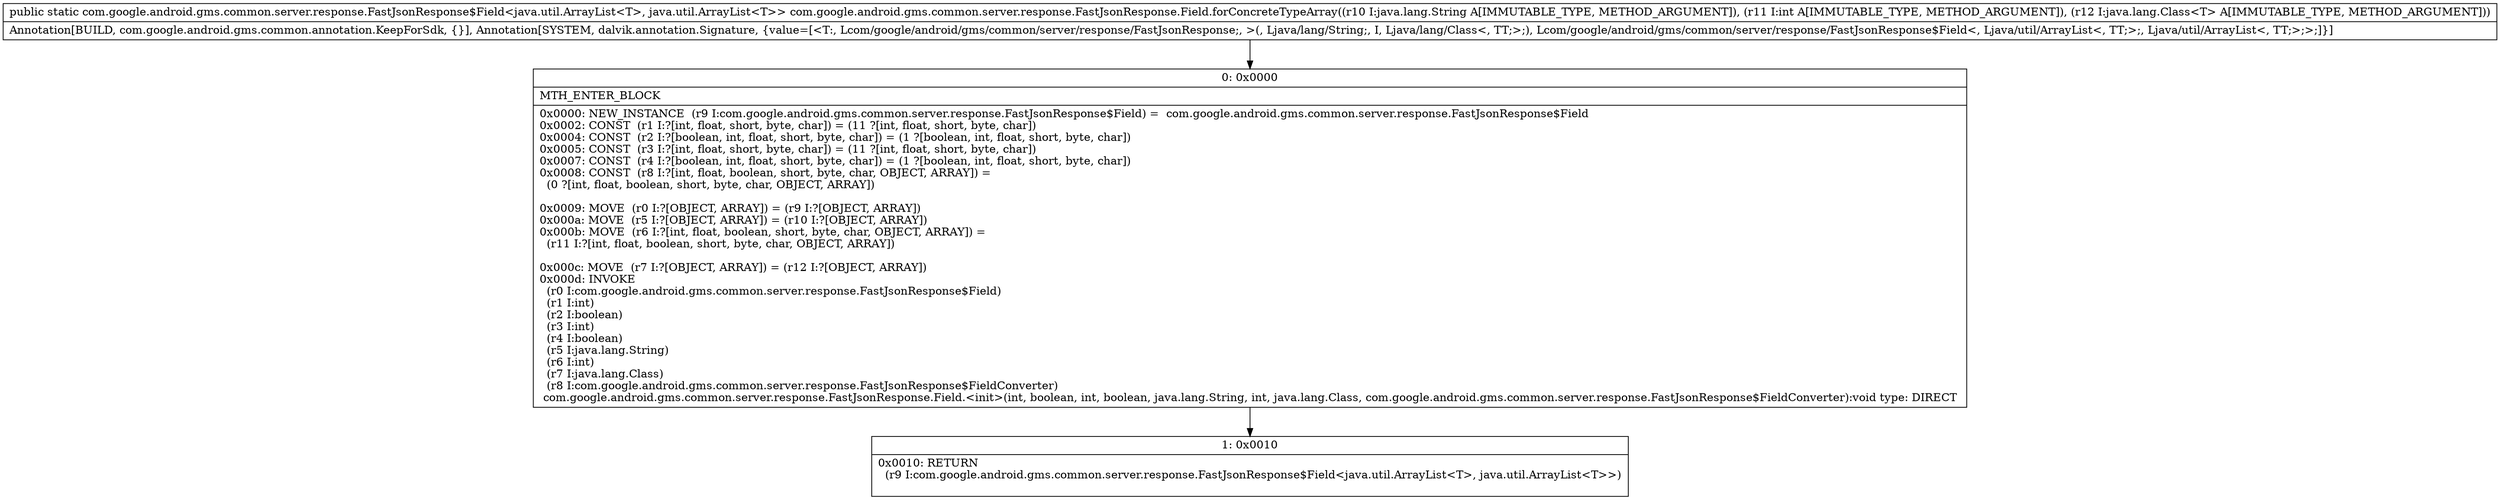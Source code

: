 digraph "CFG forcom.google.android.gms.common.server.response.FastJsonResponse.Field.forConcreteTypeArray(Ljava\/lang\/String;ILjava\/lang\/Class;)Lcom\/google\/android\/gms\/common\/server\/response\/FastJsonResponse$Field;" {
Node_0 [shape=record,label="{0\:\ 0x0000|MTH_ENTER_BLOCK\l|0x0000: NEW_INSTANCE  (r9 I:com.google.android.gms.common.server.response.FastJsonResponse$Field) =  com.google.android.gms.common.server.response.FastJsonResponse$Field \l0x0002: CONST  (r1 I:?[int, float, short, byte, char]) = (11 ?[int, float, short, byte, char]) \l0x0004: CONST  (r2 I:?[boolean, int, float, short, byte, char]) = (1 ?[boolean, int, float, short, byte, char]) \l0x0005: CONST  (r3 I:?[int, float, short, byte, char]) = (11 ?[int, float, short, byte, char]) \l0x0007: CONST  (r4 I:?[boolean, int, float, short, byte, char]) = (1 ?[boolean, int, float, short, byte, char]) \l0x0008: CONST  (r8 I:?[int, float, boolean, short, byte, char, OBJECT, ARRAY]) = \l  (0 ?[int, float, boolean, short, byte, char, OBJECT, ARRAY])\l \l0x0009: MOVE  (r0 I:?[OBJECT, ARRAY]) = (r9 I:?[OBJECT, ARRAY]) \l0x000a: MOVE  (r5 I:?[OBJECT, ARRAY]) = (r10 I:?[OBJECT, ARRAY]) \l0x000b: MOVE  (r6 I:?[int, float, boolean, short, byte, char, OBJECT, ARRAY]) = \l  (r11 I:?[int, float, boolean, short, byte, char, OBJECT, ARRAY])\l \l0x000c: MOVE  (r7 I:?[OBJECT, ARRAY]) = (r12 I:?[OBJECT, ARRAY]) \l0x000d: INVOKE  \l  (r0 I:com.google.android.gms.common.server.response.FastJsonResponse$Field)\l  (r1 I:int)\l  (r2 I:boolean)\l  (r3 I:int)\l  (r4 I:boolean)\l  (r5 I:java.lang.String)\l  (r6 I:int)\l  (r7 I:java.lang.Class)\l  (r8 I:com.google.android.gms.common.server.response.FastJsonResponse$FieldConverter)\l com.google.android.gms.common.server.response.FastJsonResponse.Field.\<init\>(int, boolean, int, boolean, java.lang.String, int, java.lang.Class, com.google.android.gms.common.server.response.FastJsonResponse$FieldConverter):void type: DIRECT \l}"];
Node_1 [shape=record,label="{1\:\ 0x0010|0x0010: RETURN  \l  (r9 I:com.google.android.gms.common.server.response.FastJsonResponse$Field\<java.util.ArrayList\<T\>, java.util.ArrayList\<T\>\>)\l \l}"];
MethodNode[shape=record,label="{public static com.google.android.gms.common.server.response.FastJsonResponse$Field\<java.util.ArrayList\<T\>, java.util.ArrayList\<T\>\> com.google.android.gms.common.server.response.FastJsonResponse.Field.forConcreteTypeArray((r10 I:java.lang.String A[IMMUTABLE_TYPE, METHOD_ARGUMENT]), (r11 I:int A[IMMUTABLE_TYPE, METHOD_ARGUMENT]), (r12 I:java.lang.Class\<T\> A[IMMUTABLE_TYPE, METHOD_ARGUMENT]))  | Annotation[BUILD, com.google.android.gms.common.annotation.KeepForSdk, \{\}], Annotation[SYSTEM, dalvik.annotation.Signature, \{value=[\<T:, Lcom\/google\/android\/gms\/common\/server\/response\/FastJsonResponse;, \>(, Ljava\/lang\/String;, I, Ljava\/lang\/Class\<, TT;\>;), Lcom\/google\/android\/gms\/common\/server\/response\/FastJsonResponse$Field\<, Ljava\/util\/ArrayList\<, TT;\>;, Ljava\/util\/ArrayList\<, TT;\>;\>;]\}]\l}"];
MethodNode -> Node_0;
Node_0 -> Node_1;
}

